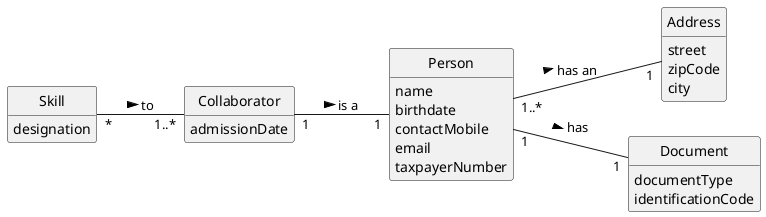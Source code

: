 @startuml
skinparam monochrome true
skinparam packageStyle rectangle
skinparam shadowing false

skinparam classAttributeIconSize 0
left to right direction

hide circle
hide methods


class Skill {
    designation
}

class Collaborator {
    admissionDate
}

class Person {
    name
    birthdate
    contactMobile
    email
    taxpayerNumber
}

class Address{
    street
    zipCode
    city
}

class Document{
    documentType
    identificationCode
}

Person "1..*"--"1" Address: has an >
Collaborator  "1"--"1"  Person: is a >
Person  "1"--"1"  Document: has >

Skill "*" -- "1..*" Collaborator : to >
@enduml
